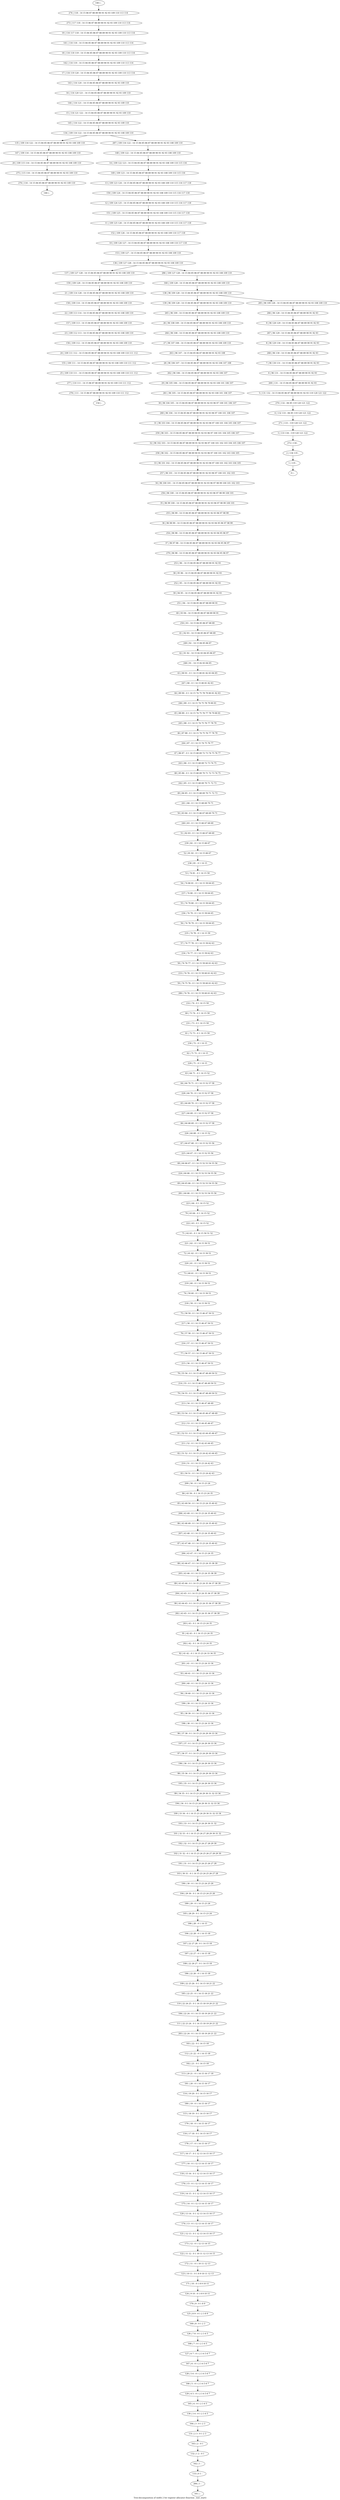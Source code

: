 digraph G {
graph [label="Tree-decomposition of width 2 for register allocator (function _test_start)"]
0[label="0 | : "];
1[label="1 | 135 : "];
2[label="2 | 134 135 : "];
3[label="3 | 133 134 : 119 120 121 122 "];
4[label="4 | 132 133 : 84 85 119 120 121 122 "];
5[label="5 | 131 132 : 14 15 84 85 86 87 88 89 90 91 92 93 119 120 121 122 "];
6[label="6 | 96 131 : 14 15 84 85 86 87 88 89 90 91 92 93 "];
7[label="7 | 96 130 131 : 14 15 84 85 86 87 88 89 90 91 92 93 "];
8[label="8 | 96 129 130 : 14 15 84 85 86 87 88 89 90 91 92 93 "];
9[label="9 | 96 128 129 : 14 15 84 85 86 87 88 89 90 91 92 93 "];
10[label="10 | 109 126 127 : 14 15 84 85 86 87 88 89 90 91 92 93 108 109 110 117 118 "];
11[label="11 | 109 125 126 : 14 15 84 85 86 87 88 89 90 91 92 93 108 109 110 115 116 117 118 "];
12[label="12 | 109 124 125 : 14 15 84 85 86 87 88 89 90 91 92 93 108 109 110 115 116 117 118 "];
13[label="13 | 109 123 124 : 14 15 84 85 86 87 88 89 90 91 92 93 108 109 110 115 116 117 118 "];
14[label="14 | 109 122 123 : 14 15 84 85 86 87 88 89 90 91 92 93 108 109 110 115 116 "];
15[label="15 | 116 121 122 : 14 15 84 85 86 87 88 89 90 91 92 93 109 110 "];
16[label="16 | 116 120 121 : 14 15 84 85 86 87 88 89 90 91 92 93 109 110 "];
17[label="17 | 116 119 120 : 14 15 84 85 86 87 88 89 90 91 92 93 109 110 113 114 "];
18[label="18 | 116 118 119 : 14 15 84 85 86 87 88 89 90 91 92 93 109 110 113 114 "];
19[label="19 | 116 117 118 : 14 15 84 85 86 87 88 89 90 91 92 93 109 110 113 114 "];
20[label="20 | 109 115 116 : 14 15 84 85 86 87 88 89 90 91 92 93 108 109 110 "];
21[label="21 | 109 114 128 : 14 15 84 85 86 87 88 89 90 91 92 93 108 109 110 "];
22[label="22 | 109 113 114 : 14 15 84 85 86 87 88 89 90 91 92 93 108 109 110 "];
23[label="23 | 109 112 113 : 14 15 84 85 86 87 88 89 90 91 92 93 108 109 110 "];
24[label="24 | 109 111 112 : 14 15 84 85 86 87 88 89 90 91 92 93 108 109 110 111 112 "];
25[label="25 | 109 110 111 : 14 15 84 85 86 87 88 89 90 91 92 93 108 109 110 111 112 "];
26[label="26 | 96 108 109 : 14 15 84 85 86 87 88 89 90 91 92 93 108 109 110 "];
27[label="27 | 96 107 108 : 14 15 84 85 86 87 88 89 90 91 92 93 108 109 110 "];
28[label="28 | 96 106 107 : 14 15 84 85 86 87 88 89 90 91 92 93 106 107 108 "];
29[label="29 | 96 105 106 : 14 15 84 85 86 87 88 89 90 91 92 93 100 101 106 107 "];
30[label="30 | 96 104 105 : 14 15 84 85 86 87 88 89 90 91 92 93 96 97 100 101 106 107 "];
31[label="31 | 96 103 104 : 14 15 84 85 86 87 88 89 90 91 92 93 96 97 100 101 104 105 106 107 "];
32[label="32 | 96 102 103 : 14 15 84 85 86 87 88 89 90 91 92 93 96 97 100 101 102 103 104 105 106 107 "];
33[label="33 | 96 101 102 : 14 15 84 85 86 87 88 89 90 91 92 93 96 97 100 101 102 103 104 105 "];
34[label="34 | 96 100 101 : 14 15 84 85 86 87 88 89 90 91 92 93 96 97 98 99 100 101 102 103 "];
35[label="35 | 96 99 100 : 14 15 84 85 86 87 88 89 90 91 92 93 96 97 98 99 100 101 "];
36[label="36 | 96 98 99 : 14 15 84 85 86 87 88 89 90 91 92 93 94 95 96 97 98 99 "];
37[label="37 | 96 97 98 : 14 15 84 85 86 87 88 89 90 91 92 93 94 95 96 97 "];
38[label="38 | 95 96 : 14 15 84 85 86 87 88 89 90 91 92 93 "];
39[label="39 | 94 95 : 14 15 84 85 86 87 88 89 90 91 92 93 "];
40[label="40 | 93 94 : 14 15 84 85 86 87 88 89 90 91 "];
41[label="41 | 92 93 : 14 15 84 85 86 87 88 89 "];
42[label="42 | 91 92 : 14 15 82 83 84 85 86 87 "];
43[label="43 | 90 91 : 0 1 14 15 80 81 82 83 84 85 "];
44[label="44 | 89 90 : 0 1 14 15 74 75 78 79 80 81 82 83 "];
45[label="45 | 88 89 : 0 1 14 15 74 75 76 77 78 79 80 81 "];
46[label="46 | 87 88 : 0 1 14 15 74 75 76 77 78 79 "];
47[label="47 | 86 87 : 0 1 14 15 68 69 72 73 74 75 76 77 "];
48[label="48 | 85 86 : 0 1 14 15 68 69 70 71 72 73 74 75 "];
49[label="49 | 84 85 : 0 1 14 15 68 69 70 71 72 73 "];
50[label="50 | 83 84 : 0 1 14 15 66 67 68 69 70 71 "];
51[label="51 | 82 83 : 0 1 14 15 66 67 68 69 "];
52[label="52 | 81 82 : 0 1 14 15 66 67 "];
53[label="53 | 74 81 : 0 1 14 15 59 "];
54[label="54 | 74 80 81 : 0 1 14 15 59 64 65 "];
55[label="55 | 74 79 80 : 0 1 14 15 59 64 65 "];
56[label="56 | 74 78 79 : 0 1 14 15 59 64 65 "];
57[label="57 | 74 77 78 : 0 1 14 15 59 62 63 "];
58[label="58 | 74 76 77 : 0 1 14 15 59 60 61 62 63 "];
59[label="59 | 74 75 76 : 0 1 14 15 59 60 61 62 63 "];
60[label="60 | 73 74 : 0 1 14 15 59 "];
61[label="61 | 72 73 : 0 1 14 15 59 "];
62[label="62 | 71 72 : 0 1 14 15 "];
63[label="63 | 64 71 : 0 1 14 15 52 "];
64[label="64 | 64 70 71 : 0 1 14 15 52 57 58 "];
65[label="65 | 64 69 70 : 0 1 14 15 52 57 58 "];
66[label="66 | 64 68 69 : 0 1 14 15 52 57 58 "];
67[label="67 | 64 67 68 : 0 1 14 15 52 55 56 "];
68[label="68 | 64 66 67 : 0 1 14 15 52 53 54 55 56 "];
69[label="69 | 64 65 66 : 0 1 14 15 52 53 54 55 56 "];
70[label="70 | 63 64 : 0 1 14 15 52 "];
71[label="71 | 62 63 : 0 1 14 15 50 51 52 "];
72[label="72 | 61 62 : 0 1 14 15 50 51 "];
73[label="73 | 60 61 : 0 1 14 15 50 51 "];
74[label="74 | 59 60 : 0 1 14 15 50 51 "];
75[label="75 | 58 59 : 0 1 14 15 46 47 50 51 "];
76[label="76 | 57 58 : 0 1 14 15 46 47 50 51 "];
77[label="77 | 56 57 : 0 1 14 15 46 47 50 51 "];
78[label="78 | 55 56 : 0 1 14 15 46 47 48 49 50 51 "];
79[label="79 | 54 55 : 0 1 14 15 46 47 48 49 50 51 "];
80[label="80 | 53 54 : 0 1 14 15 44 45 46 47 48 49 "];
81[label="81 | 52 53 : 0 1 14 15 42 43 44 45 46 47 "];
82[label="82 | 51 52 : 0 1 14 15 23 24 42 43 44 45 "];
83[label="83 | 50 51 : 0 1 14 15 23 24 42 43 "];
84[label="84 | 43 50 : 0 1 14 15 23 24 35 "];
85[label="85 | 43 49 50 : 0 1 14 15 23 24 35 40 41 "];
86[label="86 | 43 48 49 : 0 1 14 15 23 24 35 40 41 "];
87[label="87 | 43 47 48 : 0 1 14 15 23 24 35 40 41 "];
88[label="88 | 43 46 47 : 0 1 14 15 23 24 35 38 39 "];
89[label="89 | 43 45 46 : 0 1 14 15 23 24 35 36 37 38 39 "];
90[label="90 | 43 44 45 : 0 1 14 15 23 24 35 36 37 38 39 "];
91[label="91 | 42 43 : 0 1 14 15 23 24 35 "];
92[label="92 | 41 42 : 0 1 14 15 23 24 33 34 35 "];
93[label="93 | 40 41 : 0 1 14 15 23 24 33 34 "];
94[label="94 | 39 40 : 0 1 14 15 23 24 33 34 "];
95[label="95 | 38 39 : 0 1 14 15 23 24 33 34 "];
96[label="96 | 37 38 : 0 1 14 15 23 24 29 30 33 34 "];
97[label="97 | 36 37 : 0 1 14 15 23 24 29 30 33 34 "];
98[label="98 | 35 36 : 0 1 14 15 23 24 29 30 33 34 "];
99[label="99 | 34 35 : 0 1 14 15 23 24 29 30 31 32 33 34 "];
100[label="100 | 33 34 : 0 1 14 15 23 24 29 30 31 32 33 34 "];
101[label="101 | 32 33 : 0 1 14 15 23 24 27 28 29 30 31 32 "];
102[label="102 | 31 32 : 0 1 14 15 23 24 25 26 27 28 29 30 "];
103[label="103 | 30 31 : 0 1 14 15 23 24 25 26 27 28 "];
104[label="104 | 29 30 : 0 1 14 15 23 24 25 26 "];
105[label="105 | 28 29 : 0 1 14 15 23 24 "];
106[label="106 | 22 28 : 0 1 14 15 18 "];
107[label="107 | 22 27 28 : 0 1 14 15 18 "];
108[label="108 | 22 26 27 : 0 1 14 15 18 "];
109[label="109 | 22 25 26 : 0 1 14 15 18 21 22 "];
110[label="110 | 22 24 25 : 0 1 14 15 18 19 20 21 22 "];
111[label="111 | 22 23 24 : 0 1 14 15 18 19 20 21 22 "];
112[label="112 | 21 22 : 0 1 14 15 18 "];
113[label="113 | 20 21 : 0 1 14 15 16 17 18 "];
114[label="114 | 19 20 : 0 1 14 15 16 17 "];
115[label="115 | 18 19 : 0 1 14 15 16 17 "];
116[label="116 | 17 18 : 0 1 14 15 16 17 "];
117[label="117 | 16 17 : 0 1 12 13 14 15 16 17 "];
118[label="118 | 15 16 : 0 1 12 13 14 15 16 17 "];
119[label="119 | 14 15 : 0 1 12 13 14 15 16 17 "];
120[label="120 | 13 14 : 0 1 12 13 14 15 16 17 "];
121[label="121 | 12 13 : 0 1 12 13 14 15 16 17 "];
122[label="122 | 11 12 : 0 1 10 11 12 13 14 15 "];
123[label="123 | 10 11 : 0 1 8 9 10 11 12 13 "];
124[label="124 | 9 10 : 0 1 8 9 10 11 "];
125[label="125 | 8 9 : 0 1 2 3 8 9 "];
126[label="126 | 7 8 : 0 1 2 3 4 5 "];
127[label="127 | 6 7 : 0 1 2 3 4 5 6 7 "];
128[label="128 | 5 6 : 0 1 2 3 4 5 6 7 "];
129[label="129 | 4 5 : 0 1 2 3 4 5 6 7 "];
130[label="130 | 3 4 : 0 1 2 3 4 5 "];
131[label="131 | 2 3 : 0 1 2 3 "];
132[label="132 | 1 2 : 0 1 "];
133[label="133 | 0 1 : "];
134[label="134 | 109 116 122 : 14 15 84 85 86 87 88 89 90 91 92 93 108 109 110 "];
135[label="135 | 109 116 122 : 14 15 84 85 86 87 88 89 90 91 92 93 108 109 110 "];
136[label="136 | 109 127 128 : 14 15 84 85 86 87 88 89 90 91 92 93 108 109 110 "];
137[label="137 | 109 127 128 : 14 15 84 85 86 87 88 89 90 91 92 93 108 109 110 "];
138[label="138 | 96 109 128 : 14 15 84 85 86 87 88 89 90 91 92 93 108 109 110 "];
139[label="139 | 96 109 128 : 14 15 84 85 86 87 88 89 90 91 92 93 108 109 110 "];
140[label="140 | : "];
141[label="141 | 116 118 : 14 15 84 85 86 87 88 89 90 91 92 93 109 110 113 114 "];
142[label="142 | 116 119 : 14 15 84 85 86 87 88 89 90 91 92 93 109 110 113 114 "];
143[label="143 | 116 120 : 14 15 84 85 86 87 88 89 90 91 92 93 109 110 "];
144[label="144 | 116 121 : 14 15 84 85 86 87 88 89 90 91 92 93 109 110 "];
145[label="145 | 116 122 : 14 15 84 85 86 87 88 89 90 91 92 93 109 110 "];
146[label="146 | : "];
147[label="147 | 109 116 : 14 15 84 85 86 87 88 89 90 91 92 93 108 109 110 "];
148[label="148 | 109 122 : 14 15 84 85 86 87 88 89 90 91 92 93 108 109 110 "];
149[label="149 | 109 123 : 14 15 84 85 86 87 88 89 90 91 92 93 108 109 110 115 116 "];
150[label="150 | 109 124 : 14 15 84 85 86 87 88 89 90 91 92 93 108 109 110 115 116 117 118 "];
151[label="151 | 109 125 : 14 15 84 85 86 87 88 89 90 91 92 93 108 109 110 115 116 117 118 "];
152[label="152 | 109 126 : 14 15 84 85 86 87 88 89 90 91 92 93 108 109 110 117 118 "];
153[label="153 | 109 127 : 14 15 84 85 86 87 88 89 90 91 92 93 108 109 110 "];
154[label="154 | : "];
155[label="155 | 109 111 : 14 15 84 85 86 87 88 89 90 91 92 93 108 109 110 111 112 "];
156[label="156 | 109 112 : 14 15 84 85 86 87 88 89 90 91 92 93 108 109 110 "];
157[label="157 | 109 113 : 14 15 84 85 86 87 88 89 90 91 92 93 108 109 110 "];
158[label="158 | 109 114 : 14 15 84 85 86 87 88 89 90 91 92 93 108 109 110 "];
159[label="159 | 109 128 : 14 15 84 85 86 87 88 89 90 91 92 93 108 109 110 "];
160[label="160 | 109 128 : 14 15 84 85 86 87 88 89 90 91 92 93 108 109 110 "];
161[label="161 | : "];
162[label="162 | 1 : "];
163[label="163 | 2 : 0 1 "];
164[label="164 | 3 : 0 1 2 3 "];
165[label="165 | 4 : 0 1 2 3 4 5 "];
166[label="166 | 5 : 0 1 2 3 4 5 6 7 "];
167[label="167 | 6 : 0 1 2 3 4 5 6 7 "];
168[label="168 | 7 : 0 1 2 3 4 5 "];
169[label="169 | 8 : 0 1 2 3 "];
170[label="170 | 9 : 0 1 8 9 "];
171[label="171 | 10 : 0 1 8 9 10 11 "];
172[label="172 | 11 : 0 1 10 11 12 13 "];
173[label="173 | 12 : 0 1 12 13 14 15 "];
174[label="174 | 13 : 0 1 12 13 14 15 16 17 "];
175[label="175 | 14 : 0 1 12 13 14 15 16 17 "];
176[label="176 | 15 : 0 1 12 13 14 15 16 17 "];
177[label="177 | 16 : 0 1 12 13 14 15 16 17 "];
178[label="178 | 17 : 0 1 14 15 16 17 "];
179[label="179 | 18 : 0 1 14 15 16 17 "];
180[label="180 | 19 : 0 1 14 15 16 17 "];
181[label="181 | 20 : 0 1 14 15 16 17 "];
182[label="182 | 21 : 0 1 14 15 18 "];
183[label="183 | 22 : 0 1 14 15 18 "];
184[label="184 | 22 24 : 0 1 14 15 18 19 20 21 22 "];
185[label="185 | 22 25 : 0 1 14 15 18 21 22 "];
186[label="186 | 22 26 : 0 1 14 15 18 "];
187[label="187 | 22 27 : 0 1 14 15 18 "];
188[label="188 | 28 : 0 1 14 15 "];
189[label="189 | 29 : 0 1 14 15 23 24 "];
190[label="190 | 30 : 0 1 14 15 23 24 25 26 "];
191[label="191 | 31 : 0 1 14 15 23 24 25 26 27 28 "];
192[label="192 | 32 : 0 1 14 15 23 24 27 28 29 30 "];
193[label="193 | 33 : 0 1 14 15 23 24 29 30 31 32 "];
194[label="194 | 34 : 0 1 14 15 23 24 29 30 31 32 33 34 "];
195[label="195 | 35 : 0 1 14 15 23 24 29 30 33 34 "];
196[label="196 | 36 : 0 1 14 15 23 24 29 30 33 34 "];
197[label="197 | 37 : 0 1 14 15 23 24 29 30 33 34 "];
198[label="198 | 38 : 0 1 14 15 23 24 33 34 "];
199[label="199 | 39 : 0 1 14 15 23 24 33 34 "];
200[label="200 | 40 : 0 1 14 15 23 24 33 34 "];
201[label="201 | 41 : 0 1 14 15 23 24 33 34 "];
202[label="202 | 42 : 0 1 14 15 23 24 35 "];
203[label="203 | 43 : 0 1 14 15 23 24 35 "];
204[label="204 | 43 45 : 0 1 14 15 23 24 35 36 37 38 39 "];
205[label="205 | 43 46 : 0 1 14 15 23 24 35 38 39 "];
206[label="206 | 43 47 : 0 1 14 15 23 24 35 "];
207[label="207 | 43 48 : 0 1 14 15 23 24 35 40 41 "];
208[label="208 | 43 49 : 0 1 14 15 23 24 35 40 41 "];
209[label="209 | 50 : 0 1 14 15 23 24 "];
210[label="210 | 51 : 0 1 14 15 23 24 42 43 "];
211[label="211 | 52 : 0 1 14 15 42 43 44 45 "];
212[label="212 | 53 : 0 1 14 15 44 45 46 47 "];
213[label="213 | 54 : 0 1 14 15 46 47 48 49 "];
214[label="214 | 55 : 0 1 14 15 46 47 48 49 50 51 "];
215[label="215 | 56 : 0 1 14 15 46 47 50 51 "];
216[label="216 | 57 : 0 1 14 15 46 47 50 51 "];
217[label="217 | 58 : 0 1 14 15 46 47 50 51 "];
218[label="218 | 59 : 0 1 14 15 50 51 "];
219[label="219 | 60 : 0 1 14 15 50 51 "];
220[label="220 | 61 : 0 1 14 15 50 51 "];
221[label="221 | 62 : 0 1 14 15 50 51 "];
222[label="222 | 63 : 0 1 14 15 52 "];
223[label="223 | 64 : 0 1 14 15 52 "];
224[label="224 | 64 66 : 0 1 14 15 52 53 54 55 56 "];
225[label="225 | 64 67 : 0 1 14 15 52 55 56 "];
226[label="226 | 64 68 : 0 1 14 15 52 "];
227[label="227 | 64 69 : 0 1 14 15 52 57 58 "];
228[label="228 | 64 70 : 0 1 14 15 52 57 58 "];
229[label="229 | 71 : 0 1 14 15 "];
230[label="230 | 72 : 0 1 14 15 "];
231[label="231 | 73 : 0 1 14 15 59 "];
232[label="232 | 74 : 0 1 14 15 59 "];
233[label="233 | 74 76 : 0 1 14 15 59 60 61 62 63 "];
234[label="234 | 74 77 : 0 1 14 15 59 62 63 "];
235[label="235 | 74 78 : 0 1 14 15 59 "];
236[label="236 | 74 79 : 0 1 14 15 59 64 65 "];
237[label="237 | 74 80 : 0 1 14 15 59 64 65 "];
238[label="238 | 81 : 0 1 14 15 "];
239[label="239 | 82 : 0 1 14 15 66 67 "];
240[label="240 | 83 : 0 1 14 15 66 67 68 69 "];
241[label="241 | 84 : 0 1 14 15 68 69 70 71 "];
242[label="242 | 85 : 0 1 14 15 68 69 70 71 72 73 "];
243[label="243 | 86 : 0 1 14 15 68 69 72 73 74 75 "];
244[label="244 | 87 : 0 1 14 15 74 75 76 77 "];
245[label="245 | 88 : 0 1 14 15 74 75 76 77 78 79 "];
246[label="246 | 89 : 0 1 14 15 74 75 78 79 80 81 "];
247[label="247 | 90 : 0 1 14 15 80 81 82 83 "];
248[label="248 | 91 : 14 15 82 83 84 85 "];
249[label="249 | 92 : 14 15 84 85 86 87 "];
250[label="250 | 93 : 14 15 84 85 86 87 88 89 "];
251[label="251 | 94 : 14 15 84 85 86 87 88 89 90 91 "];
252[label="252 | 95 : 14 15 84 85 86 87 88 89 90 91 92 93 "];
253[label="253 | 96 : 14 15 84 85 86 87 88 89 90 91 92 93 "];
254[label="254 | 96 98 : 14 15 84 85 86 87 88 89 90 91 92 93 94 95 96 97 "];
255[label="255 | 96 99 : 14 15 84 85 86 87 88 89 90 91 92 93 96 97 98 99 "];
256[label="256 | 96 100 : 14 15 84 85 86 87 88 89 90 91 92 93 96 97 98 99 100 101 "];
257[label="257 | 96 101 : 14 15 84 85 86 87 88 89 90 91 92 93 96 97 100 101 102 103 "];
258[label="258 | 96 102 : 14 15 84 85 86 87 88 89 90 91 92 93 96 97 100 101 102 103 104 105 "];
259[label="259 | 96 103 : 14 15 84 85 86 87 88 89 90 91 92 93 96 97 100 101 104 105 106 107 "];
260[label="260 | 96 104 : 14 15 84 85 86 87 88 89 90 91 92 93 96 97 100 101 106 107 "];
261[label="261 | 96 105 : 14 15 84 85 86 87 88 89 90 91 92 93 100 101 106 107 "];
262[label="262 | 96 106 : 14 15 84 85 86 87 88 89 90 91 92 93 106 107 "];
263[label="263 | 96 107 : 14 15 84 85 86 87 88 89 90 91 92 93 108 "];
264[label="264 | 96 108 : 14 15 84 85 86 87 88 89 90 91 92 93 108 109 110 "];
265[label="265 | 96 109 : 14 15 84 85 86 87 88 89 90 91 92 93 108 109 110 "];
266[label="266 | 96 128 : 14 15 84 85 86 87 88 89 90 91 92 93 "];
267[label="267 | 96 129 : 14 15 84 85 86 87 88 89 90 91 92 93 "];
268[label="268 | 96 130 : 14 15 84 85 86 87 88 89 90 91 92 93 "];
269[label="269 | 131 : 14 15 84 85 86 87 88 89 90 91 92 93 "];
270[label="270 | 132 : 84 85 119 120 121 122 "];
271[label="271 | 133 : 119 120 121 122 "];
272[label="272 | 134 : "];
273[label="273 | 117 118 : 14 15 86 87 88 89 90 91 92 93 109 110 113 114 "];
274[label="274 | 118 : 14 15 86 87 88 89 90 91 92 93 109 110 113 114 "];
275[label="275 | 115 116 : 14 15 84 85 86 87 88 89 90 91 92 93 109 110 "];
276[label="276 | 116 : 14 15 84 85 86 87 88 89 90 91 92 93 109 110 "];
277[label="277 | 110 111 : 14 15 86 87 88 89 90 91 92 93 109 110 111 112 "];
278[label="278 | 111 : 14 15 86 87 88 89 90 91 92 93 109 110 111 112 "];
279[label="279 | 96 98 : 14 15 84 85 86 87 88 89 90 91 92 93 94 95 96 97 "];
280[label="280 | 74 76 : 0 1 14 15 59 60 61 62 63 "];
281[label="281 | 64 66 : 0 1 14 15 52 53 54 55 56 "];
282[label="282 | 43 45 : 0 1 14 15 23 24 35 36 37 38 39 "];
283[label="283 | 22 24 : 0 1 14 15 18 19 20 21 22 "];
284[label="284 | 1 : "];
285[label="285 | 96 109 128 : 14 15 84 85 86 87 88 89 90 91 92 93 108 109 110 "];
286[label="286 | 109 127 128 : 14 15 84 85 86 87 88 89 90 91 92 93 108 109 110 "];
287[label="287 | 109 116 122 : 14 15 84 85 86 87 88 89 90 91 92 93 108 109 110 "];
53->54 ;
63->64 ;
84->85 ;
106->107 ;
147->20 ;
135->147 ;
155->25 ;
24->155 ;
156->24 ;
23->156 ;
157->23 ;
22->157 ;
158->22 ;
21->158 ;
159->21 ;
137->159 ;
162->133 ;
132->162 ;
163->132 ;
131->163 ;
164->131 ;
130->164 ;
165->130 ;
129->165 ;
166->129 ;
128->166 ;
167->128 ;
127->167 ;
168->127 ;
126->168 ;
169->126 ;
125->169 ;
170->125 ;
124->170 ;
171->124 ;
123->171 ;
172->123 ;
122->172 ;
173->122 ;
121->173 ;
174->121 ;
120->174 ;
175->120 ;
119->175 ;
176->119 ;
118->176 ;
177->118 ;
117->177 ;
178->117 ;
116->178 ;
179->116 ;
115->179 ;
180->115 ;
114->180 ;
181->114 ;
113->181 ;
182->113 ;
112->182 ;
183->112 ;
184->111 ;
110->184 ;
185->110 ;
109->185 ;
186->109 ;
108->186 ;
187->108 ;
107->187 ;
188->106 ;
105->188 ;
189->105 ;
104->189 ;
190->104 ;
103->190 ;
191->103 ;
102->191 ;
192->102 ;
101->192 ;
193->101 ;
100->193 ;
194->100 ;
99->194 ;
195->99 ;
98->195 ;
196->98 ;
97->196 ;
197->97 ;
96->197 ;
198->96 ;
95->198 ;
199->95 ;
94->199 ;
200->94 ;
93->200 ;
201->93 ;
92->201 ;
202->92 ;
91->202 ;
203->91 ;
204->90 ;
89->204 ;
205->89 ;
88->205 ;
206->88 ;
87->206 ;
207->87 ;
86->207 ;
208->86 ;
85->208 ;
209->84 ;
83->209 ;
210->83 ;
82->210 ;
211->82 ;
81->211 ;
212->81 ;
80->212 ;
213->80 ;
79->213 ;
214->79 ;
78->214 ;
215->78 ;
77->215 ;
216->77 ;
76->216 ;
217->76 ;
75->217 ;
218->75 ;
74->218 ;
219->74 ;
73->219 ;
220->73 ;
72->220 ;
221->72 ;
71->221 ;
222->71 ;
70->222 ;
223->70 ;
224->69 ;
68->224 ;
225->68 ;
67->225 ;
226->67 ;
66->226 ;
227->66 ;
65->227 ;
228->65 ;
64->228 ;
229->63 ;
62->229 ;
230->62 ;
61->230 ;
231->61 ;
60->231 ;
232->60 ;
233->59 ;
58->233 ;
234->58 ;
57->234 ;
235->57 ;
56->235 ;
236->56 ;
55->236 ;
237->55 ;
54->237 ;
238->53 ;
52->238 ;
239->52 ;
51->239 ;
240->51 ;
50->240 ;
241->50 ;
49->241 ;
242->49 ;
48->242 ;
243->48 ;
47->243 ;
244->47 ;
46->244 ;
245->46 ;
45->245 ;
246->45 ;
44->246 ;
247->44 ;
43->247 ;
248->43 ;
42->248 ;
249->42 ;
41->249 ;
250->41 ;
40->250 ;
251->40 ;
39->251 ;
252->39 ;
38->252 ;
253->38 ;
254->37 ;
36->254 ;
255->36 ;
35->255 ;
256->35 ;
34->256 ;
257->34 ;
33->257 ;
258->33 ;
32->258 ;
259->32 ;
31->259 ;
260->31 ;
30->260 ;
261->30 ;
29->261 ;
262->29 ;
28->262 ;
263->28 ;
27->263 ;
264->27 ;
26->264 ;
265->26 ;
139->265 ;
20->275 ;
276->146 ;
275->276 ;
25->277 ;
278->154 ;
277->278 ;
279->253 ;
37->279 ;
280->232 ;
59->280 ;
281->223 ;
69->281 ;
282->203 ;
90->282 ;
283->183 ;
111->283 ;
284->161 ;
133->284 ;
140->274 ;
274->273 ;
273->19 ;
19->141 ;
141->18 ;
18->142 ;
142->17 ;
17->143 ;
143->16 ;
16->144 ;
144->15 ;
15->145 ;
145->134 ;
148->14 ;
14->149 ;
149->13 ;
13->150 ;
150->12 ;
12->151 ;
151->11 ;
11->152 ;
152->10 ;
10->153 ;
153->136 ;
160->138 ;
266->9 ;
9->267 ;
267->8 ;
8->268 ;
268->7 ;
7->6 ;
6->269 ;
269->5 ;
5->270 ;
270->4 ;
4->271 ;
271->3 ;
3->272 ;
272->2 ;
2->1 ;
1->0 ;
285->266 ;
286->160 ;
287->148 ;
138->139 ;
138->285 ;
136->137 ;
136->286 ;
134->135 ;
134->287 ;
}
